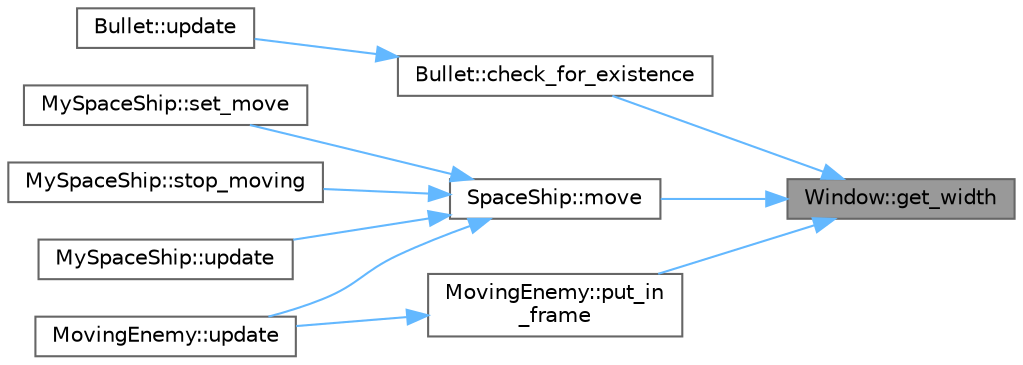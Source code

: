 digraph "Window::get_width"
{
 // LATEX_PDF_SIZE
  bgcolor="transparent";
  edge [fontname=Helvetica,fontsize=10,labelfontname=Helvetica,labelfontsize=10];
  node [fontname=Helvetica,fontsize=10,shape=box,height=0.2,width=0.4];
  rankdir="RL";
  Node1 [id="Node000001",label="Window::get_width",height=0.2,width=0.4,color="gray40", fillcolor="grey60", style="filled", fontcolor="black",tooltip=" "];
  Node1 -> Node2 [id="edge1_Node000001_Node000002",dir="back",color="steelblue1",style="solid",tooltip=" "];
  Node2 [id="Node000002",label="Bullet::check_for_existence",height=0.2,width=0.4,color="grey40", fillcolor="white", style="filled",URL="$class_bullet.html#a3a9f5b05ef5a1e7b476fcca83df57f91",tooltip=" "];
  Node2 -> Node3 [id="edge2_Node000002_Node000003",dir="back",color="steelblue1",style="solid",tooltip=" "];
  Node3 [id="Node000003",label="Bullet::update",height=0.2,width=0.4,color="grey40", fillcolor="white", style="filled",URL="$class_bullet.html#a5de1eccb08cfc157f4e15a716a5cf403",tooltip=" "];
  Node1 -> Node4 [id="edge3_Node000001_Node000004",dir="back",color="steelblue1",style="solid",tooltip=" "];
  Node4 [id="Node000004",label="SpaceShip::move",height=0.2,width=0.4,color="grey40", fillcolor="white", style="filled",URL="$class_space_ship.html#ac64a33b68d093370b8744ee73f70e6c9",tooltip=" "];
  Node4 -> Node5 [id="edge4_Node000004_Node000005",dir="back",color="steelblue1",style="solid",tooltip=" "];
  Node5 [id="Node000005",label="MySpaceShip::set_move",height=0.2,width=0.4,color="grey40", fillcolor="white", style="filled",URL="$class_my_space_ship.html#ac35b56889931ec2d0f5452ef657aa21d",tooltip=" "];
  Node4 -> Node6 [id="edge5_Node000004_Node000006",dir="back",color="steelblue1",style="solid",tooltip=" "];
  Node6 [id="Node000006",label="MySpaceShip::stop_moving",height=0.2,width=0.4,color="grey40", fillcolor="white", style="filled",URL="$class_my_space_ship.html#a2074db3acda4f2d3059d7eaa091fffe4",tooltip=" "];
  Node4 -> Node7 [id="edge6_Node000004_Node000007",dir="back",color="steelblue1",style="solid",tooltip=" "];
  Node7 [id="Node000007",label="MovingEnemy::update",height=0.2,width=0.4,color="grey40", fillcolor="white", style="filled",URL="$class_moving_enemy.html#abd80fa1976f6ee1cd7be704996ee4664",tooltip=" "];
  Node4 -> Node8 [id="edge7_Node000004_Node000008",dir="back",color="steelblue1",style="solid",tooltip=" "];
  Node8 [id="Node000008",label="MySpaceShip::update",height=0.2,width=0.4,color="grey40", fillcolor="white", style="filled",URL="$class_my_space_ship.html#a86abfa18dff4489e4e06227b8554fca0",tooltip=" "];
  Node1 -> Node9 [id="edge8_Node000001_Node000009",dir="back",color="steelblue1",style="solid",tooltip=" "];
  Node9 [id="Node000009",label="MovingEnemy::put_in\l_frame",height=0.2,width=0.4,color="grey40", fillcolor="white", style="filled",URL="$class_moving_enemy.html#a1d038a3ce9ba4157e910097ab90b5a86",tooltip=" "];
  Node9 -> Node7 [id="edge9_Node000009_Node000007",dir="back",color="steelblue1",style="solid",tooltip=" "];
}
